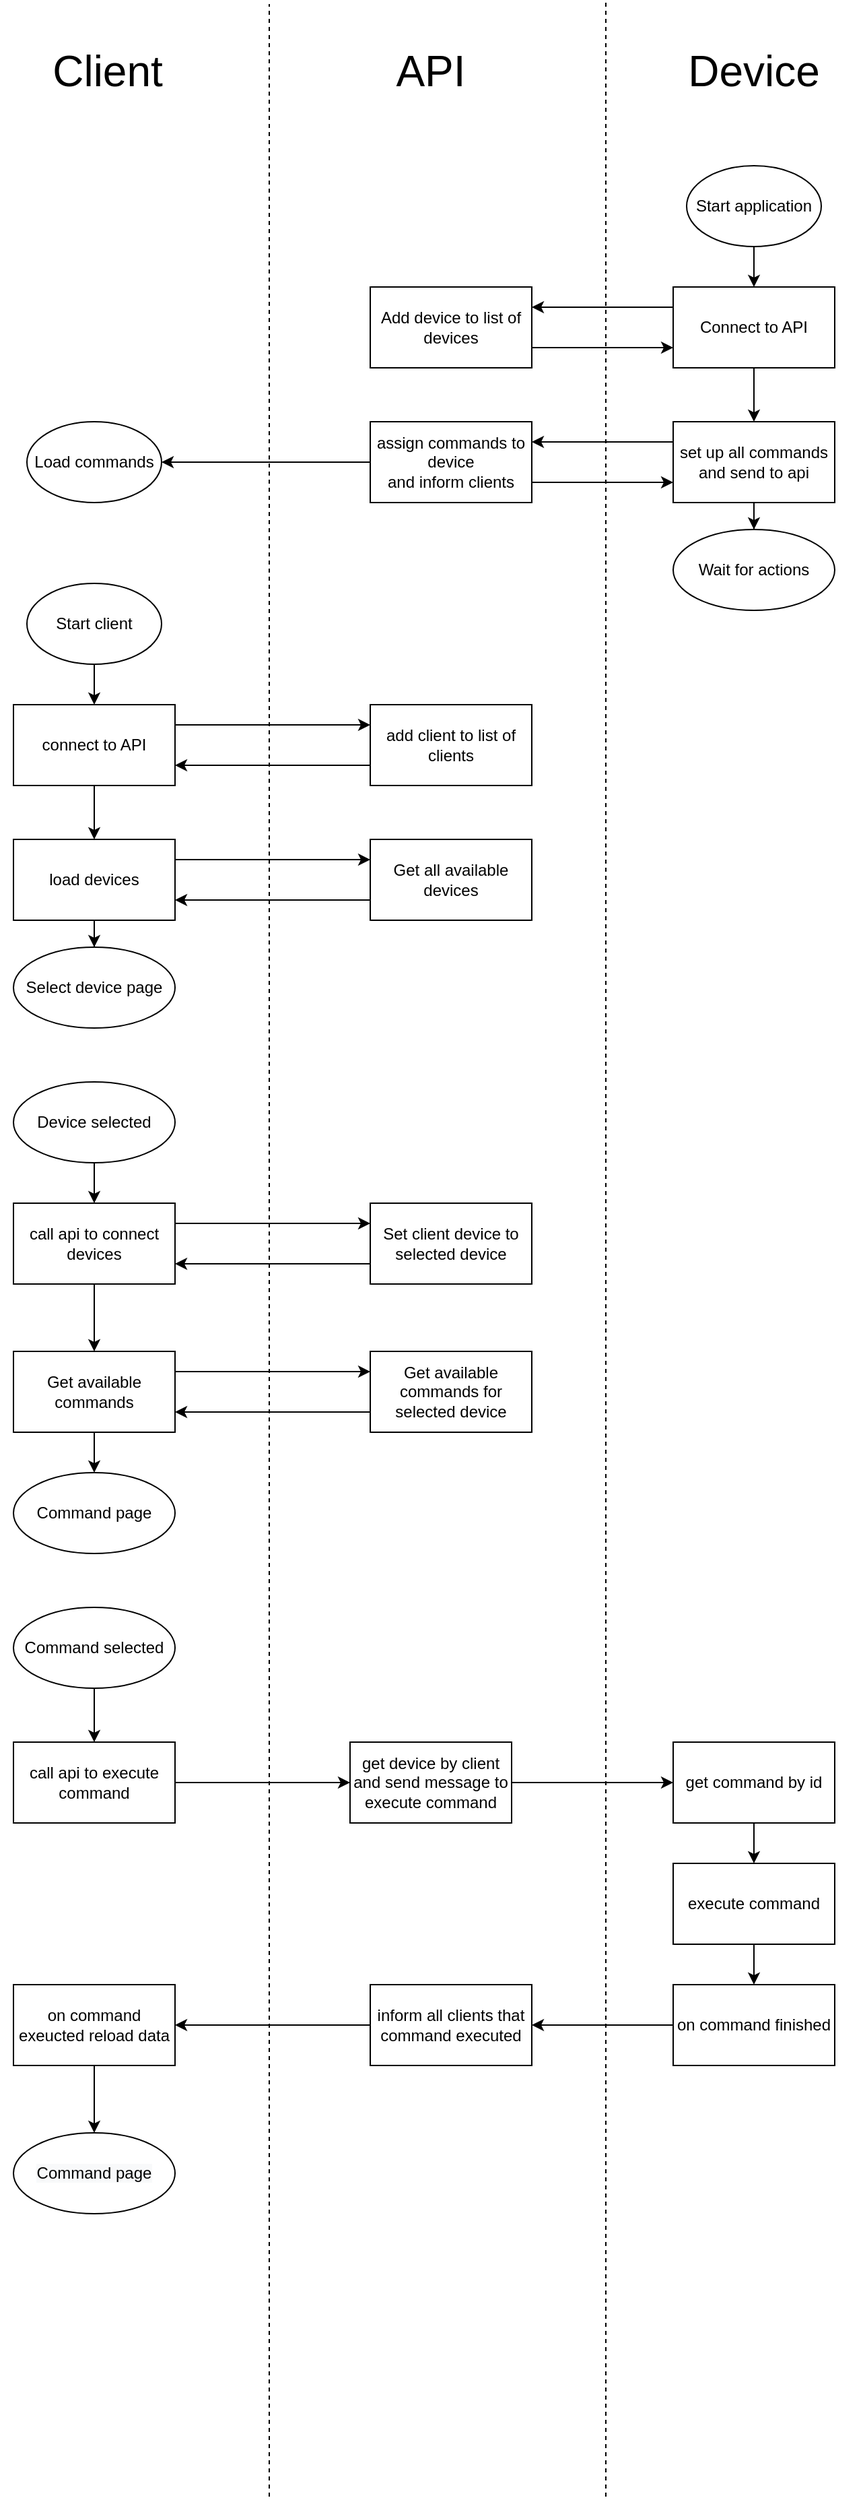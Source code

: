 <mxfile version="13.9.9" type="device"><diagram id="M-Fwy8vuKYkQZ2AbZPvt" name="Page-1"><mxGraphModel dx="3461" dy="1391" grid="1" gridSize="10" guides="1" tooltips="1" connect="1" arrows="1" fold="1" page="1" pageScale="1" pageWidth="850" pageHeight="1100" math="0" shadow="0"><root><mxCell id="0"/><mxCell id="1" parent="0"/><mxCell id="_TOS-SYKtdW4IBcAe1AU-1" value="&lt;font style=&quot;font-size: 32px&quot;&gt;Client&lt;/font&gt;" style="text;html=1;strokeColor=none;fillColor=none;align=center;verticalAlign=middle;whiteSpace=wrap;rounded=0;" parent="1" vertex="1"><mxGeometry x="90" y="60" width="160" height="60" as="geometry"/></mxCell><mxCell id="_TOS-SYKtdW4IBcAe1AU-2" value="&lt;font style=&quot;font-size: 32px&quot;&gt;API&lt;/font&gt;" style="text;html=1;strokeColor=none;fillColor=none;align=center;verticalAlign=middle;whiteSpace=wrap;rounded=0;" parent="1" vertex="1"><mxGeometry x="330" y="60" width="160" height="60" as="geometry"/></mxCell><mxCell id="_TOS-SYKtdW4IBcAe1AU-3" value="&lt;font style=&quot;font-size: 32px&quot;&gt;Device&lt;br&gt;&lt;/font&gt;" style="text;html=1;strokeColor=none;fillColor=none;align=center;verticalAlign=middle;whiteSpace=wrap;rounded=0;" parent="1" vertex="1"><mxGeometry x="570" y="60" width="160" height="60" as="geometry"/></mxCell><mxCell id="_TOS-SYKtdW4IBcAe1AU-4" value="" style="endArrow=none;dashed=1;html=1;endSize=6;targetPerimeterSpacing=0;" parent="1" edge="1"><mxGeometry width="50" height="50" relative="1" as="geometry"><mxPoint x="290" y="1890" as="sourcePoint"/><mxPoint x="290" y="40" as="targetPoint"/></mxGeometry></mxCell><mxCell id="_TOS-SYKtdW4IBcAe1AU-5" value="" style="endArrow=none;dashed=1;html=1;" parent="1" edge="1"><mxGeometry width="50" height="50" relative="1" as="geometry"><mxPoint x="540" y="1890" as="sourcePoint"/><mxPoint x="540" y="38" as="targetPoint"/></mxGeometry></mxCell><mxCell id="_TOS-SYKtdW4IBcAe1AU-9" value="" style="edgeStyle=orthogonalEdgeStyle;rounded=0;orthogonalLoop=1;jettySize=auto;html=1;" parent="1" source="_TOS-SYKtdW4IBcAe1AU-6" target="_TOS-SYKtdW4IBcAe1AU-8" edge="1"><mxGeometry relative="1" as="geometry"/></mxCell><mxCell id="_TOS-SYKtdW4IBcAe1AU-6" value="Start application" style="ellipse;whiteSpace=wrap;html=1;" parent="1" vertex="1"><mxGeometry x="600" y="160" width="100" height="60" as="geometry"/></mxCell><mxCell id="_TOS-SYKtdW4IBcAe1AU-13" style="edgeStyle=orthogonalEdgeStyle;rounded=0;orthogonalLoop=1;jettySize=auto;html=1;exitX=0;exitY=0.25;exitDx=0;exitDy=0;entryX=1;entryY=0.25;entryDx=0;entryDy=0;" parent="1" source="_TOS-SYKtdW4IBcAe1AU-8" target="_TOS-SYKtdW4IBcAe1AU-10" edge="1"><mxGeometry relative="1" as="geometry"/></mxCell><mxCell id="_TOS-SYKtdW4IBcAe1AU-16" value="" style="edgeStyle=orthogonalEdgeStyle;rounded=0;orthogonalLoop=1;jettySize=auto;html=1;" parent="1" source="_TOS-SYKtdW4IBcAe1AU-8" target="_TOS-SYKtdW4IBcAe1AU-15" edge="1"><mxGeometry relative="1" as="geometry"/></mxCell><mxCell id="_TOS-SYKtdW4IBcAe1AU-8" value="Connect to API" style="whiteSpace=wrap;html=1;" parent="1" vertex="1"><mxGeometry x="590" y="250" width="120" height="60" as="geometry"/></mxCell><mxCell id="_TOS-SYKtdW4IBcAe1AU-14" style="edgeStyle=orthogonalEdgeStyle;rounded=0;orthogonalLoop=1;jettySize=auto;html=1;exitX=1;exitY=0.75;exitDx=0;exitDy=0;entryX=0;entryY=0.75;entryDx=0;entryDy=0;" parent="1" source="_TOS-SYKtdW4IBcAe1AU-10" target="_TOS-SYKtdW4IBcAe1AU-8" edge="1"><mxGeometry relative="1" as="geometry"/></mxCell><mxCell id="_TOS-SYKtdW4IBcAe1AU-10" value="Add device to list of devices" style="whiteSpace=wrap;html=1;" parent="1" vertex="1"><mxGeometry x="365" y="250" width="120" height="60" as="geometry"/></mxCell><mxCell id="_TOS-SYKtdW4IBcAe1AU-19" style="edgeStyle=orthogonalEdgeStyle;rounded=0;orthogonalLoop=1;jettySize=auto;html=1;exitX=0;exitY=0.25;exitDx=0;exitDy=0;entryX=1;entryY=0.25;entryDx=0;entryDy=0;" parent="1" source="_TOS-SYKtdW4IBcAe1AU-15" target="_TOS-SYKtdW4IBcAe1AU-17" edge="1"><mxGeometry relative="1" as="geometry"/></mxCell><mxCell id="_TOS-SYKtdW4IBcAe1AU-41" value="" style="edgeStyle=orthogonalEdgeStyle;rounded=0;orthogonalLoop=1;jettySize=auto;html=1;" parent="1" source="_TOS-SYKtdW4IBcAe1AU-15" target="_TOS-SYKtdW4IBcAe1AU-40" edge="1"><mxGeometry relative="1" as="geometry"/></mxCell><mxCell id="_TOS-SYKtdW4IBcAe1AU-15" value="set up all commands&lt;br&gt;and send to api" style="whiteSpace=wrap;html=1;" parent="1" vertex="1"><mxGeometry x="590" y="350" width="120" height="60" as="geometry"/></mxCell><mxCell id="_TOS-SYKtdW4IBcAe1AU-20" style="edgeStyle=orthogonalEdgeStyle;rounded=0;orthogonalLoop=1;jettySize=auto;html=1;exitX=1;exitY=0.75;exitDx=0;exitDy=0;entryX=0;entryY=0.75;entryDx=0;entryDy=0;" parent="1" source="_TOS-SYKtdW4IBcAe1AU-17" target="_TOS-SYKtdW4IBcAe1AU-15" edge="1"><mxGeometry relative="1" as="geometry"/></mxCell><mxCell id="_TOS-SYKtdW4IBcAe1AU-24" value="" style="edgeStyle=orthogonalEdgeStyle;rounded=0;orthogonalLoop=1;jettySize=auto;html=1;" parent="1" source="_TOS-SYKtdW4IBcAe1AU-17" target="_TOS-SYKtdW4IBcAe1AU-23" edge="1"><mxGeometry relative="1" as="geometry"/></mxCell><mxCell id="_TOS-SYKtdW4IBcAe1AU-17" value="assign commands to device&lt;br&gt;and inform clients" style="whiteSpace=wrap;html=1;" parent="1" vertex="1"><mxGeometry x="365" y="350" width="120" height="60" as="geometry"/></mxCell><mxCell id="_TOS-SYKtdW4IBcAe1AU-23" value="Load commands" style="ellipse;whiteSpace=wrap;html=1;" parent="1" vertex="1"><mxGeometry x="110" y="350" width="100" height="60" as="geometry"/></mxCell><mxCell id="_TOS-SYKtdW4IBcAe1AU-27" value="" style="edgeStyle=orthogonalEdgeStyle;rounded=0;orthogonalLoop=1;jettySize=auto;html=1;" parent="1" source="_TOS-SYKtdW4IBcAe1AU-25" target="_TOS-SYKtdW4IBcAe1AU-26" edge="1"><mxGeometry relative="1" as="geometry"/></mxCell><mxCell id="_TOS-SYKtdW4IBcAe1AU-25" value="Start client" style="ellipse;whiteSpace=wrap;html=1;" parent="1" vertex="1"><mxGeometry x="110" y="470" width="100" height="60" as="geometry"/></mxCell><mxCell id="_TOS-SYKtdW4IBcAe1AU-30" style="edgeStyle=orthogonalEdgeStyle;rounded=0;orthogonalLoop=1;jettySize=auto;html=1;exitX=1;exitY=0.25;exitDx=0;exitDy=0;entryX=0;entryY=0.25;entryDx=0;entryDy=0;" parent="1" source="_TOS-SYKtdW4IBcAe1AU-26" target="_TOS-SYKtdW4IBcAe1AU-28" edge="1"><mxGeometry relative="1" as="geometry"/></mxCell><mxCell id="_TOS-SYKtdW4IBcAe1AU-33" value="" style="edgeStyle=orthogonalEdgeStyle;rounded=0;orthogonalLoop=1;jettySize=auto;html=1;" parent="1" source="_TOS-SYKtdW4IBcAe1AU-26" target="_TOS-SYKtdW4IBcAe1AU-32" edge="1"><mxGeometry relative="1" as="geometry"/></mxCell><mxCell id="_TOS-SYKtdW4IBcAe1AU-26" value="connect to API" style="whiteSpace=wrap;html=1;" parent="1" vertex="1"><mxGeometry x="100" y="560" width="120" height="60" as="geometry"/></mxCell><mxCell id="_TOS-SYKtdW4IBcAe1AU-31" style="edgeStyle=orthogonalEdgeStyle;rounded=0;orthogonalLoop=1;jettySize=auto;html=1;exitX=0;exitY=0.75;exitDx=0;exitDy=0;entryX=1;entryY=0.75;entryDx=0;entryDy=0;" parent="1" source="_TOS-SYKtdW4IBcAe1AU-28" target="_TOS-SYKtdW4IBcAe1AU-26" edge="1"><mxGeometry relative="1" as="geometry"/></mxCell><mxCell id="_TOS-SYKtdW4IBcAe1AU-28" value="add client to list of clients" style="whiteSpace=wrap;html=1;" parent="1" vertex="1"><mxGeometry x="365" y="560" width="120" height="60" as="geometry"/></mxCell><mxCell id="_TOS-SYKtdW4IBcAe1AU-36" style="edgeStyle=orthogonalEdgeStyle;rounded=0;orthogonalLoop=1;jettySize=auto;html=1;exitX=1;exitY=0.25;exitDx=0;exitDy=0;entryX=0;entryY=0.25;entryDx=0;entryDy=0;" parent="1" source="_TOS-SYKtdW4IBcAe1AU-32" target="_TOS-SYKtdW4IBcAe1AU-34" edge="1"><mxGeometry relative="1" as="geometry"/></mxCell><mxCell id="_TOS-SYKtdW4IBcAe1AU-39" value="" style="edgeStyle=orthogonalEdgeStyle;rounded=0;orthogonalLoop=1;jettySize=auto;html=1;" parent="1" source="_TOS-SYKtdW4IBcAe1AU-32" target="_TOS-SYKtdW4IBcAe1AU-38" edge="1"><mxGeometry relative="1" as="geometry"/></mxCell><mxCell id="_TOS-SYKtdW4IBcAe1AU-32" value="load devices" style="whiteSpace=wrap;html=1;" parent="1" vertex="1"><mxGeometry x="100" y="660" width="120" height="60" as="geometry"/></mxCell><mxCell id="_TOS-SYKtdW4IBcAe1AU-37" style="edgeStyle=orthogonalEdgeStyle;rounded=0;orthogonalLoop=1;jettySize=auto;html=1;exitX=0;exitY=0.75;exitDx=0;exitDy=0;entryX=1;entryY=0.75;entryDx=0;entryDy=0;" parent="1" source="_TOS-SYKtdW4IBcAe1AU-34" target="_TOS-SYKtdW4IBcAe1AU-32" edge="1"><mxGeometry relative="1" as="geometry"/></mxCell><mxCell id="_TOS-SYKtdW4IBcAe1AU-34" value="Get all available devices" style="whiteSpace=wrap;html=1;" parent="1" vertex="1"><mxGeometry x="365" y="660" width="120" height="60" as="geometry"/></mxCell><mxCell id="_TOS-SYKtdW4IBcAe1AU-38" value="Select device page" style="ellipse;whiteSpace=wrap;html=1;" parent="1" vertex="1"><mxGeometry x="100" y="740" width="120" height="60" as="geometry"/></mxCell><mxCell id="_TOS-SYKtdW4IBcAe1AU-40" value="Wait for actions" style="ellipse;whiteSpace=wrap;html=1;" parent="1" vertex="1"><mxGeometry x="590" y="430" width="120" height="60" as="geometry"/></mxCell><mxCell id="_TOS-SYKtdW4IBcAe1AU-44" value="" style="edgeStyle=orthogonalEdgeStyle;rounded=0;orthogonalLoop=1;jettySize=auto;html=1;endSize=6;targetPerimeterSpacing=0;" parent="1" source="_TOS-SYKtdW4IBcAe1AU-42" target="_TOS-SYKtdW4IBcAe1AU-43" edge="1"><mxGeometry relative="1" as="geometry"/></mxCell><mxCell id="_TOS-SYKtdW4IBcAe1AU-42" value="Device selected" style="ellipse;whiteSpace=wrap;html=1;" parent="1" vertex="1"><mxGeometry x="100" y="840" width="120" height="60" as="geometry"/></mxCell><mxCell id="_TOS-SYKtdW4IBcAe1AU-47" style="edgeStyle=orthogonalEdgeStyle;rounded=0;orthogonalLoop=1;jettySize=auto;html=1;exitX=1;exitY=0.25;exitDx=0;exitDy=0;entryX=0;entryY=0.25;entryDx=0;entryDy=0;endSize=6;targetPerimeterSpacing=0;" parent="1" source="_TOS-SYKtdW4IBcAe1AU-43" target="_TOS-SYKtdW4IBcAe1AU-45" edge="1"><mxGeometry relative="1" as="geometry"/></mxCell><mxCell id="_TOS-SYKtdW4IBcAe1AU-50" value="" style="edgeStyle=orthogonalEdgeStyle;rounded=0;orthogonalLoop=1;jettySize=auto;html=1;endSize=6;targetPerimeterSpacing=0;" parent="1" source="_TOS-SYKtdW4IBcAe1AU-43" target="_TOS-SYKtdW4IBcAe1AU-49" edge="1"><mxGeometry relative="1" as="geometry"/></mxCell><mxCell id="_TOS-SYKtdW4IBcAe1AU-43" value="call api to connect devices" style="whiteSpace=wrap;html=1;" parent="1" vertex="1"><mxGeometry x="100" y="930" width="120" height="60" as="geometry"/></mxCell><mxCell id="_TOS-SYKtdW4IBcAe1AU-48" style="edgeStyle=orthogonalEdgeStyle;rounded=0;orthogonalLoop=1;jettySize=auto;html=1;exitX=0;exitY=0.75;exitDx=0;exitDy=0;entryX=1;entryY=0.75;entryDx=0;entryDy=0;endSize=6;targetPerimeterSpacing=0;" parent="1" source="_TOS-SYKtdW4IBcAe1AU-45" target="_TOS-SYKtdW4IBcAe1AU-43" edge="1"><mxGeometry relative="1" as="geometry"/></mxCell><mxCell id="_TOS-SYKtdW4IBcAe1AU-45" value="Set client device to selected device" style="whiteSpace=wrap;html=1;" parent="1" vertex="1"><mxGeometry x="365" y="930" width="120" height="60" as="geometry"/></mxCell><mxCell id="_TOS-SYKtdW4IBcAe1AU-53" style="edgeStyle=orthogonalEdgeStyle;rounded=0;orthogonalLoop=1;jettySize=auto;html=1;exitX=1;exitY=0.25;exitDx=0;exitDy=0;entryX=0;entryY=0.25;entryDx=0;entryDy=0;endSize=6;targetPerimeterSpacing=0;" parent="1" source="_TOS-SYKtdW4IBcAe1AU-49" target="_TOS-SYKtdW4IBcAe1AU-51" edge="1"><mxGeometry relative="1" as="geometry"/></mxCell><mxCell id="_TOS-SYKtdW4IBcAe1AU-56" value="" style="edgeStyle=orthogonalEdgeStyle;rounded=0;orthogonalLoop=1;jettySize=auto;html=1;endSize=6;targetPerimeterSpacing=0;" parent="1" source="_TOS-SYKtdW4IBcAe1AU-49" target="_TOS-SYKtdW4IBcAe1AU-55" edge="1"><mxGeometry relative="1" as="geometry"/></mxCell><mxCell id="_TOS-SYKtdW4IBcAe1AU-49" value="Get available commands" style="whiteSpace=wrap;html=1;" parent="1" vertex="1"><mxGeometry x="100" y="1040" width="120" height="60" as="geometry"/></mxCell><mxCell id="_TOS-SYKtdW4IBcAe1AU-54" style="edgeStyle=orthogonalEdgeStyle;rounded=0;orthogonalLoop=1;jettySize=auto;html=1;exitX=0;exitY=0.75;exitDx=0;exitDy=0;entryX=1;entryY=0.75;entryDx=0;entryDy=0;endSize=6;targetPerimeterSpacing=0;" parent="1" source="_TOS-SYKtdW4IBcAe1AU-51" target="_TOS-SYKtdW4IBcAe1AU-49" edge="1"><mxGeometry relative="1" as="geometry"/></mxCell><mxCell id="_TOS-SYKtdW4IBcAe1AU-51" value="Get available commands for selected device" style="whiteSpace=wrap;html=1;" parent="1" vertex="1"><mxGeometry x="365" y="1040" width="120" height="60" as="geometry"/></mxCell><mxCell id="_TOS-SYKtdW4IBcAe1AU-55" value="Command page" style="ellipse;whiteSpace=wrap;html=1;" parent="1" vertex="1"><mxGeometry x="100" y="1130" width="120" height="60" as="geometry"/></mxCell><mxCell id="_TOS-SYKtdW4IBcAe1AU-61" value="" style="edgeStyle=orthogonalEdgeStyle;rounded=0;orthogonalLoop=1;jettySize=auto;html=1;endSize=6;targetPerimeterSpacing=0;" parent="1" source="_TOS-SYKtdW4IBcAe1AU-57" target="_TOS-SYKtdW4IBcAe1AU-60" edge="1"><mxGeometry relative="1" as="geometry"/></mxCell><mxCell id="_TOS-SYKtdW4IBcAe1AU-57" value="Command selected" style="ellipse;whiteSpace=wrap;html=1;" parent="1" vertex="1"><mxGeometry x="100" y="1230" width="120" height="60" as="geometry"/></mxCell><mxCell id="_TOS-SYKtdW4IBcAe1AU-63" value="" style="edgeStyle=orthogonalEdgeStyle;rounded=0;orthogonalLoop=1;jettySize=auto;html=1;endSize=6;targetPerimeterSpacing=0;" parent="1" source="_TOS-SYKtdW4IBcAe1AU-60" target="_TOS-SYKtdW4IBcAe1AU-62" edge="1"><mxGeometry relative="1" as="geometry"/></mxCell><mxCell id="_TOS-SYKtdW4IBcAe1AU-60" value="call api to execute command" style="whiteSpace=wrap;html=1;" parent="1" vertex="1"><mxGeometry x="100" y="1330" width="120" height="60" as="geometry"/></mxCell><mxCell id="_TOS-SYKtdW4IBcAe1AU-65" value="" style="edgeStyle=orthogonalEdgeStyle;rounded=0;orthogonalLoop=1;jettySize=auto;html=1;endSize=6;targetPerimeterSpacing=0;" parent="1" source="_TOS-SYKtdW4IBcAe1AU-62" target="_TOS-SYKtdW4IBcAe1AU-64" edge="1"><mxGeometry relative="1" as="geometry"/></mxCell><mxCell id="_TOS-SYKtdW4IBcAe1AU-62" value="get device by client&lt;br&gt;and send message to execute command" style="whiteSpace=wrap;html=1;" parent="1" vertex="1"><mxGeometry x="350" y="1330" width="120" height="60" as="geometry"/></mxCell><mxCell id="_TOS-SYKtdW4IBcAe1AU-67" value="" style="edgeStyle=orthogonalEdgeStyle;rounded=0;orthogonalLoop=1;jettySize=auto;html=1;endSize=6;targetPerimeterSpacing=0;" parent="1" source="_TOS-SYKtdW4IBcAe1AU-64" target="_TOS-SYKtdW4IBcAe1AU-66" edge="1"><mxGeometry relative="1" as="geometry"/></mxCell><mxCell id="_TOS-SYKtdW4IBcAe1AU-64" value="get command by id" style="whiteSpace=wrap;html=1;" parent="1" vertex="1"><mxGeometry x="590" y="1330" width="120" height="60" as="geometry"/></mxCell><mxCell id="_TOS-SYKtdW4IBcAe1AU-69" value="" style="edgeStyle=orthogonalEdgeStyle;rounded=0;orthogonalLoop=1;jettySize=auto;html=1;endSize=6;targetPerimeterSpacing=0;" parent="1" source="_TOS-SYKtdW4IBcAe1AU-66" target="_TOS-SYKtdW4IBcAe1AU-68" edge="1"><mxGeometry relative="1" as="geometry"/></mxCell><mxCell id="_TOS-SYKtdW4IBcAe1AU-66" value="execute command" style="whiteSpace=wrap;html=1;" parent="1" vertex="1"><mxGeometry x="590" y="1420" width="120" height="60" as="geometry"/></mxCell><mxCell id="_TOS-SYKtdW4IBcAe1AU-71" value="" style="edgeStyle=orthogonalEdgeStyle;rounded=0;orthogonalLoop=1;jettySize=auto;html=1;endSize=6;targetPerimeterSpacing=0;" parent="1" source="_TOS-SYKtdW4IBcAe1AU-68" target="_TOS-SYKtdW4IBcAe1AU-70" edge="1"><mxGeometry relative="1" as="geometry"/></mxCell><mxCell id="_TOS-SYKtdW4IBcAe1AU-68" value="on command finished" style="whiteSpace=wrap;html=1;" parent="1" vertex="1"><mxGeometry x="590" y="1510" width="120" height="60" as="geometry"/></mxCell><mxCell id="_TOS-SYKtdW4IBcAe1AU-73" value="" style="edgeStyle=orthogonalEdgeStyle;rounded=0;orthogonalLoop=1;jettySize=auto;html=1;endSize=6;targetPerimeterSpacing=0;" parent="1" source="_TOS-SYKtdW4IBcAe1AU-70" target="_TOS-SYKtdW4IBcAe1AU-72" edge="1"><mxGeometry relative="1" as="geometry"/></mxCell><mxCell id="_TOS-SYKtdW4IBcAe1AU-70" value="inform all clients that command executed" style="whiteSpace=wrap;html=1;" parent="1" vertex="1"><mxGeometry x="365" y="1510" width="120" height="60" as="geometry"/></mxCell><mxCell id="_TOS-SYKtdW4IBcAe1AU-75" value="" style="edgeStyle=orthogonalEdgeStyle;rounded=0;orthogonalLoop=1;jettySize=auto;html=1;endSize=6;targetPerimeterSpacing=0;" parent="1" source="_TOS-SYKtdW4IBcAe1AU-72" target="_TOS-SYKtdW4IBcAe1AU-74" edge="1"><mxGeometry relative="1" as="geometry"/></mxCell><mxCell id="_TOS-SYKtdW4IBcAe1AU-72" value="on command exeucted reload data" style="whiteSpace=wrap;html=1;" parent="1" vertex="1"><mxGeometry x="100" y="1510" width="120" height="60" as="geometry"/></mxCell><mxCell id="_TOS-SYKtdW4IBcAe1AU-74" value="&#10;&#10;&lt;span style=&quot;color: rgb(0, 0, 0); font-family: helvetica; font-size: 12px; font-style: normal; font-weight: 400; letter-spacing: normal; text-align: center; text-indent: 0px; text-transform: none; word-spacing: 0px; background-color: rgb(248, 249, 250); display: inline; float: none;&quot;&gt;Command page&lt;/span&gt;&#10;&#10;" style="ellipse;whiteSpace=wrap;html=1;" parent="1" vertex="1"><mxGeometry x="100" y="1620" width="120" height="60" as="geometry"/></mxCell></root></mxGraphModel></diagram></mxfile>